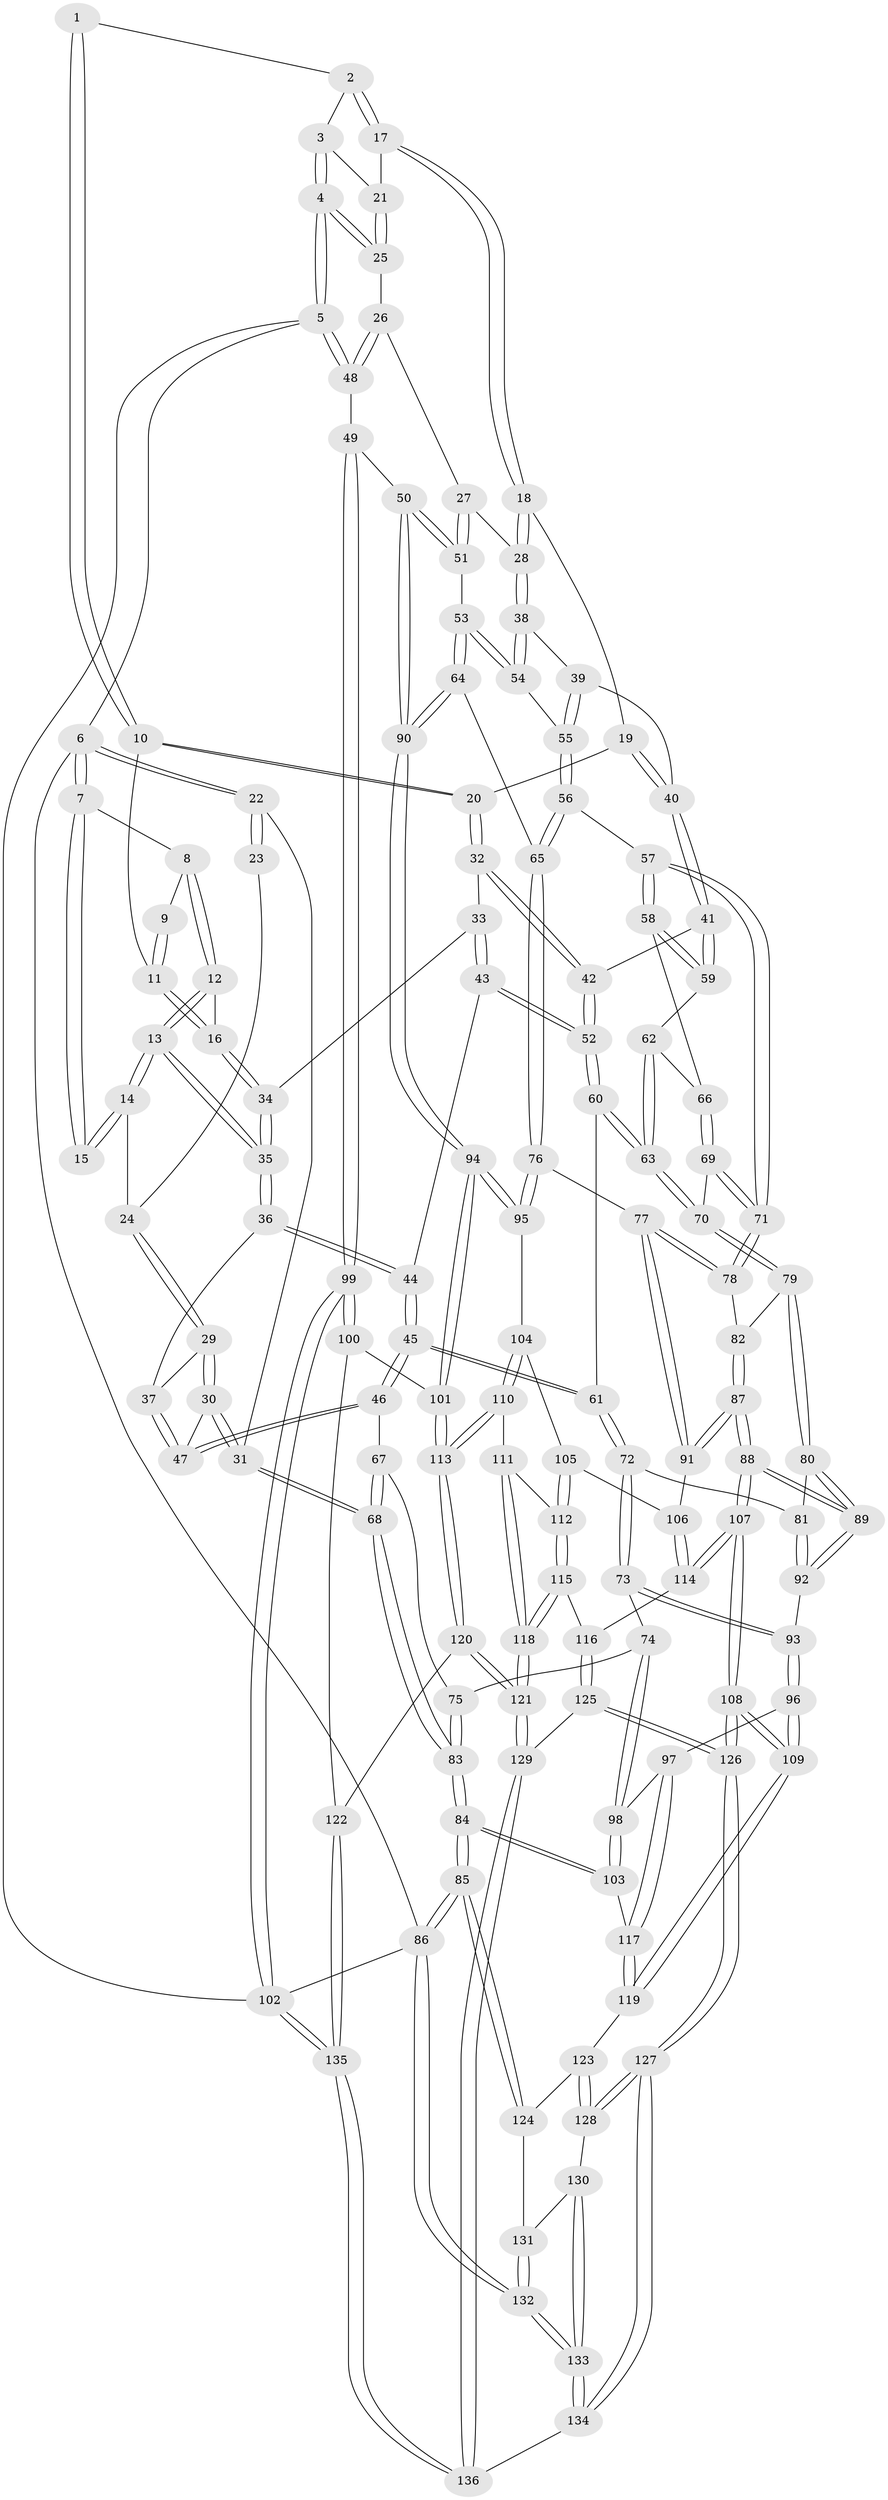 // Generated by graph-tools (version 1.1) at 2025/27/03/15/25 16:27:57]
// undirected, 136 vertices, 337 edges
graph export_dot {
graph [start="1"]
  node [color=gray90,style=filled];
  1 [pos="+0.39630311792817285+0"];
  2 [pos="+0.5993507774428755+0"];
  3 [pos="+0.9478509294768758+0"];
  4 [pos="+1+0"];
  5 [pos="+1+0"];
  6 [pos="+0+0"];
  7 [pos="+0.21308890159003074+0"];
  8 [pos="+0.31643717226543244+0"];
  9 [pos="+0.35884373045509704+0"];
  10 [pos="+0.4485842573577552+0.1083829868060983"];
  11 [pos="+0.37376370864991265+0.11140744250617597"];
  12 [pos="+0.29655194346452196+0"];
  13 [pos="+0.21868305439465727+0.12387572412030742"];
  14 [pos="+0.18581919188789042+0.10768517905187323"];
  15 [pos="+0.15974939442170583+0.06245830876669322"];
  16 [pos="+0.32856518072849616+0.12971175810468005"];
  17 [pos="+0.6194606270536817+0.017361164892342476"];
  18 [pos="+0.5988243670327497+0.07825803962398949"];
  19 [pos="+0.5937298468359171+0.08078064551791639"];
  20 [pos="+0.4855728228463496+0.12743229644478826"];
  21 [pos="+0.7691747133925187+0.0679834768004379"];
  22 [pos="+0+0"];
  23 [pos="+0.08624973202783384+0.042151595586769695"];
  24 [pos="+0.10326034157685296+0.138355732265542"];
  25 [pos="+0.8574965949965263+0.15820703171248174"];
  26 [pos="+0.8482119769112982+0.19807657150571042"];
  27 [pos="+0.8455831063253323+0.19982175304358168"];
  28 [pos="+0.6957984473290709+0.24529056580442363"];
  29 [pos="+0.0034083137144251463+0.1923200646324966"];
  30 [pos="+0+0.22278885350730593"];
  31 [pos="+0+0.20452524280513756"];
  32 [pos="+0.46817939364008515+0.2524956834705841"];
  33 [pos="+0.32734211868027735+0.20248619697274314"];
  34 [pos="+0.28489425736213936+0.16859198518059368"];
  35 [pos="+0.25874682789623593+0.17242248326875284"];
  36 [pos="+0.2570009656860832+0.17562361805117507"];
  37 [pos="+0.2051299394078215+0.21960556528860498"];
  38 [pos="+0.6847305207175896+0.26383270097453"];
  39 [pos="+0.5858135094487278+0.30562292128767654"];
  40 [pos="+0.5297172334530195+0.30596082922946777"];
  41 [pos="+0.5213892863868537+0.30652392400691164"];
  42 [pos="+0.4789103906040914+0.28201321084944114"];
  43 [pos="+0.3628757312827536+0.3413750538473793"];
  44 [pos="+0.28601414769259764+0.33120454130993676"];
  45 [pos="+0.1909896728216086+0.4030024860217465"];
  46 [pos="+0.17036299624052234+0.39301341215856694"];
  47 [pos="+0.14276921923700794+0.3435442015033078"];
  48 [pos="+1+0.4100923016852723"];
  49 [pos="+1+0.4239236925979626"];
  50 [pos="+0.9949396561356398+0.4755331114604797"];
  51 [pos="+0.8297445151439092+0.45859649205097514"];
  52 [pos="+0.37476355329121497+0.34749401968837706"];
  53 [pos="+0.7628628568598564+0.4758991906415109"];
  54 [pos="+0.7235990015943138+0.3785099599818417"];
  55 [pos="+0.6066519754582204+0.4037262509260961"];
  56 [pos="+0.6111897658220962+0.45073760327216655"];
  57 [pos="+0.5711428367810345+0.4608204230639383"];
  58 [pos="+0.5473268905154035+0.4440050316288421"];
  59 [pos="+0.515735279495721+0.339887327953565"];
  60 [pos="+0.37709916011925865+0.4410991165556575"];
  61 [pos="+0.2202126665849708+0.44737918913896696"];
  62 [pos="+0.4691095613382939+0.42118869523503394"];
  63 [pos="+0.39371930357990054+0.461340648009073"];
  64 [pos="+0.7568347035231788+0.48292211474837016"];
  65 [pos="+0.72547344745768+0.506625770136076"];
  66 [pos="+0.508746198830678+0.4506156488861624"];
  67 [pos="+0.12655379510704542+0.42570897456344253"];
  68 [pos="+0+0.4656106065597326"];
  69 [pos="+0.49644828204364083+0.4804988594420638"];
  70 [pos="+0.3962434675481421+0.47311771499927313"];
  71 [pos="+0.5336122397174468+0.5387263227743146"];
  72 [pos="+0.22357423509061325+0.5378721952894371"];
  73 [pos="+0.15036491265465066+0.5949430339669299"];
  74 [pos="+0.12466772644742719+0.6004891958926929"];
  75 [pos="+0.04944680400179298+0.5897140178641148"];
  76 [pos="+0.7013895418796677+0.5572199212117952"];
  77 [pos="+0.5825682870310316+0.6102388480236101"];
  78 [pos="+0.5324906478981237+0.5500210767785072"];
  79 [pos="+0.3958390925762301+0.5205756940815738"];
  80 [pos="+0.3771286344745571+0.55130598184874"];
  81 [pos="+0.2357818166329692+0.544706794548005"];
  82 [pos="+0.49536765329544924+0.5502434261687135"];
  83 [pos="+0+0.6445344642964896"];
  84 [pos="+0+0.6833256710134845"];
  85 [pos="+0+0.713049534512049"];
  86 [pos="+0+1"];
  87 [pos="+0.40230364855729256+0.7026235889536676"];
  88 [pos="+0.39724000337054194+0.7059545200530299"];
  89 [pos="+0.3887258402521556+0.6831704662112235"];
  90 [pos="+0.8836470095288742+0.6749677294750172"];
  91 [pos="+0.5812426321066467+0.6137858891257407"];
  92 [pos="+0.2692568978142054+0.6140266087834431"];
  93 [pos="+0.23029797069970434+0.6909564615594456"];
  94 [pos="+0.8800628333056656+0.6918393470514155"];
  95 [pos="+0.7409784053330656+0.6546616073911555"];
  96 [pos="+0.2442343739551169+0.7361493437949816"];
  97 [pos="+0.14957354074480514+0.7269774072692703"];
  98 [pos="+0.1449427501106412+0.7228283031226941"];
  99 [pos="+1+0.8339010297011602"];
  100 [pos="+0.9214844978105999+0.7343228735731002"];
  101 [pos="+0.8839247391772393+0.7021450363174457"];
  102 [pos="+1+1"];
  103 [pos="+0+0.7340057720522014"];
  104 [pos="+0.7215922873669982+0.694486954178511"];
  105 [pos="+0.7123065865224188+0.6996036506375792"];
  106 [pos="+0.6010197283179504+0.7008797612535088"];
  107 [pos="+0.386990211121376+0.7623024572665135"];
  108 [pos="+0.3430439643615375+0.8232721684301855"];
  109 [pos="+0.33399940827702923+0.8187928341139958"];
  110 [pos="+0.761831332976003+0.7766545426723578"];
  111 [pos="+0.7396305634382219+0.7803857935991876"];
  112 [pos="+0.6744757154659315+0.76833303005107"];
  113 [pos="+0.7822324670720866+0.7895831857073144"];
  114 [pos="+0.5854055214822744+0.7694567469844475"];
  115 [pos="+0.6159571769101653+0.8061768971518226"];
  116 [pos="+0.6099716310155595+0.8021382323508615"];
  117 [pos="+0.1225574654949569+0.8070160925974381"];
  118 [pos="+0.6473181288473405+0.85705199226954"];
  119 [pos="+0.13262019567097716+0.8229203476144649"];
  120 [pos="+0.7872651761834112+0.8756748383885609"];
  121 [pos="+0.6715038719272333+0.9133492399851667"];
  122 [pos="+0.8537113878634881+0.906423752410334"];
  123 [pos="+0.12446423498147928+0.8410664357779394"];
  124 [pos="+0.05112383718058947+0.8824352456842437"];
  125 [pos="+0.497547450231118+0.8974342566190336"];
  126 [pos="+0.3510830435218452+0.9018627617015205"];
  127 [pos="+0.34101037129638406+0.944086195953903"];
  128 [pos="+0.1516835200647426+0.9274085281881398"];
  129 [pos="+0.6503340637457183+0.9641540386419879"];
  130 [pos="+0.12586752181428984+0.9406041450457934"];
  131 [pos="+0.059497701213929166+0.9011383984537925"];
  132 [pos="+0+1"];
  133 [pos="+0+1"];
  134 [pos="+0.35895936678209284+1"];
  135 [pos="+1+1"];
  136 [pos="+0.6415282059820175+1"];
  1 -- 2;
  1 -- 10;
  1 -- 10;
  2 -- 3;
  2 -- 17;
  2 -- 17;
  3 -- 4;
  3 -- 4;
  3 -- 21;
  4 -- 5;
  4 -- 5;
  4 -- 25;
  4 -- 25;
  5 -- 6;
  5 -- 48;
  5 -- 48;
  5 -- 102;
  6 -- 7;
  6 -- 7;
  6 -- 22;
  6 -- 22;
  6 -- 86;
  7 -- 8;
  7 -- 15;
  7 -- 15;
  8 -- 9;
  8 -- 12;
  8 -- 12;
  9 -- 11;
  9 -- 11;
  10 -- 11;
  10 -- 20;
  10 -- 20;
  11 -- 16;
  11 -- 16;
  12 -- 13;
  12 -- 13;
  12 -- 16;
  13 -- 14;
  13 -- 14;
  13 -- 35;
  13 -- 35;
  14 -- 15;
  14 -- 15;
  14 -- 24;
  16 -- 34;
  16 -- 34;
  17 -- 18;
  17 -- 18;
  17 -- 21;
  18 -- 19;
  18 -- 28;
  18 -- 28;
  19 -- 20;
  19 -- 40;
  19 -- 40;
  20 -- 32;
  20 -- 32;
  21 -- 25;
  21 -- 25;
  22 -- 23;
  22 -- 23;
  22 -- 31;
  23 -- 24;
  24 -- 29;
  24 -- 29;
  25 -- 26;
  26 -- 27;
  26 -- 48;
  26 -- 48;
  27 -- 28;
  27 -- 51;
  27 -- 51;
  28 -- 38;
  28 -- 38;
  29 -- 30;
  29 -- 30;
  29 -- 37;
  30 -- 31;
  30 -- 31;
  30 -- 47;
  31 -- 68;
  31 -- 68;
  32 -- 33;
  32 -- 42;
  32 -- 42;
  33 -- 34;
  33 -- 43;
  33 -- 43;
  34 -- 35;
  34 -- 35;
  35 -- 36;
  35 -- 36;
  36 -- 37;
  36 -- 44;
  36 -- 44;
  37 -- 47;
  37 -- 47;
  38 -- 39;
  38 -- 54;
  38 -- 54;
  39 -- 40;
  39 -- 55;
  39 -- 55;
  40 -- 41;
  40 -- 41;
  41 -- 42;
  41 -- 59;
  41 -- 59;
  42 -- 52;
  42 -- 52;
  43 -- 44;
  43 -- 52;
  43 -- 52;
  44 -- 45;
  44 -- 45;
  45 -- 46;
  45 -- 46;
  45 -- 61;
  45 -- 61;
  46 -- 47;
  46 -- 47;
  46 -- 67;
  48 -- 49;
  49 -- 50;
  49 -- 99;
  49 -- 99;
  50 -- 51;
  50 -- 51;
  50 -- 90;
  50 -- 90;
  51 -- 53;
  52 -- 60;
  52 -- 60;
  53 -- 54;
  53 -- 54;
  53 -- 64;
  53 -- 64;
  54 -- 55;
  55 -- 56;
  55 -- 56;
  56 -- 57;
  56 -- 65;
  56 -- 65;
  57 -- 58;
  57 -- 58;
  57 -- 71;
  57 -- 71;
  58 -- 59;
  58 -- 59;
  58 -- 66;
  59 -- 62;
  60 -- 61;
  60 -- 63;
  60 -- 63;
  61 -- 72;
  61 -- 72;
  62 -- 63;
  62 -- 63;
  62 -- 66;
  63 -- 70;
  63 -- 70;
  64 -- 65;
  64 -- 90;
  64 -- 90;
  65 -- 76;
  65 -- 76;
  66 -- 69;
  66 -- 69;
  67 -- 68;
  67 -- 68;
  67 -- 75;
  68 -- 83;
  68 -- 83;
  69 -- 70;
  69 -- 71;
  69 -- 71;
  70 -- 79;
  70 -- 79;
  71 -- 78;
  71 -- 78;
  72 -- 73;
  72 -- 73;
  72 -- 81;
  73 -- 74;
  73 -- 93;
  73 -- 93;
  74 -- 75;
  74 -- 98;
  74 -- 98;
  75 -- 83;
  75 -- 83;
  76 -- 77;
  76 -- 95;
  76 -- 95;
  77 -- 78;
  77 -- 78;
  77 -- 91;
  77 -- 91;
  78 -- 82;
  79 -- 80;
  79 -- 80;
  79 -- 82;
  80 -- 81;
  80 -- 89;
  80 -- 89;
  81 -- 92;
  81 -- 92;
  82 -- 87;
  82 -- 87;
  83 -- 84;
  83 -- 84;
  84 -- 85;
  84 -- 85;
  84 -- 103;
  84 -- 103;
  85 -- 86;
  85 -- 86;
  85 -- 124;
  85 -- 124;
  86 -- 132;
  86 -- 132;
  86 -- 102;
  87 -- 88;
  87 -- 88;
  87 -- 91;
  87 -- 91;
  88 -- 89;
  88 -- 89;
  88 -- 107;
  88 -- 107;
  89 -- 92;
  89 -- 92;
  90 -- 94;
  90 -- 94;
  91 -- 106;
  92 -- 93;
  93 -- 96;
  93 -- 96;
  94 -- 95;
  94 -- 95;
  94 -- 101;
  94 -- 101;
  95 -- 104;
  96 -- 97;
  96 -- 109;
  96 -- 109;
  97 -- 98;
  97 -- 117;
  97 -- 117;
  98 -- 103;
  98 -- 103;
  99 -- 100;
  99 -- 100;
  99 -- 102;
  99 -- 102;
  100 -- 101;
  100 -- 122;
  101 -- 113;
  101 -- 113;
  102 -- 135;
  102 -- 135;
  103 -- 117;
  104 -- 105;
  104 -- 110;
  104 -- 110;
  105 -- 106;
  105 -- 112;
  105 -- 112;
  106 -- 114;
  106 -- 114;
  107 -- 108;
  107 -- 108;
  107 -- 114;
  107 -- 114;
  108 -- 109;
  108 -- 109;
  108 -- 126;
  108 -- 126;
  109 -- 119;
  109 -- 119;
  110 -- 111;
  110 -- 113;
  110 -- 113;
  111 -- 112;
  111 -- 118;
  111 -- 118;
  112 -- 115;
  112 -- 115;
  113 -- 120;
  113 -- 120;
  114 -- 116;
  115 -- 116;
  115 -- 118;
  115 -- 118;
  116 -- 125;
  116 -- 125;
  117 -- 119;
  117 -- 119;
  118 -- 121;
  118 -- 121;
  119 -- 123;
  120 -- 121;
  120 -- 121;
  120 -- 122;
  121 -- 129;
  121 -- 129;
  122 -- 135;
  122 -- 135;
  123 -- 124;
  123 -- 128;
  123 -- 128;
  124 -- 131;
  125 -- 126;
  125 -- 126;
  125 -- 129;
  126 -- 127;
  126 -- 127;
  127 -- 128;
  127 -- 128;
  127 -- 134;
  127 -- 134;
  128 -- 130;
  129 -- 136;
  129 -- 136;
  130 -- 131;
  130 -- 133;
  130 -- 133;
  131 -- 132;
  131 -- 132;
  132 -- 133;
  132 -- 133;
  133 -- 134;
  133 -- 134;
  134 -- 136;
  135 -- 136;
  135 -- 136;
}
